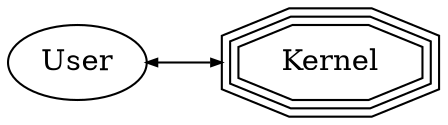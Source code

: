 digraph MyGraph {
        rankdir=LR
        margin=0
        border=0
        nodesep=0.5
        edge [arrowsize=0.5, dir=both]

        "User" [shape=ellipse]
        "Kernel" [shape=tripleoctagon]
        "User" -> "Kernel"
}
